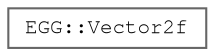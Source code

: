 digraph "Graphical Class Hierarchy"
{
 // LATEX_PDF_SIZE
  bgcolor="transparent";
  edge [fontname=FreeMono,fontsize=10,labelfontname=FreeMono,labelfontsize=10];
  node [fontname=FreeMono,fontsize=10,shape=box,height=0.2,width=0.4];
  rankdir="LR";
  Node0 [label="EGG::Vector2f",height=0.2,width=0.4,color="grey40", fillcolor="white", style="filled",URL="$struct_e_g_g_1_1_vector2f.html",tooltip=" "];
}
